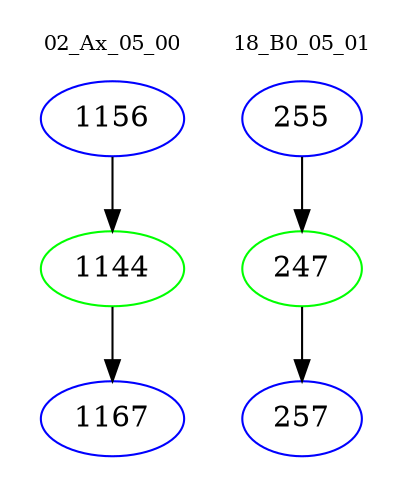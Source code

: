 digraph{
subgraph cluster_0 {
color = white
label = "02_Ax_05_00";
fontsize=10;
T0_1156 [label="1156", color="blue"]
T0_1156 -> T0_1144 [color="black"]
T0_1144 [label="1144", color="green"]
T0_1144 -> T0_1167 [color="black"]
T0_1167 [label="1167", color="blue"]
}
subgraph cluster_1 {
color = white
label = "18_B0_05_01";
fontsize=10;
T1_255 [label="255", color="blue"]
T1_255 -> T1_247 [color="black"]
T1_247 [label="247", color="green"]
T1_247 -> T1_257 [color="black"]
T1_257 [label="257", color="blue"]
}
}
